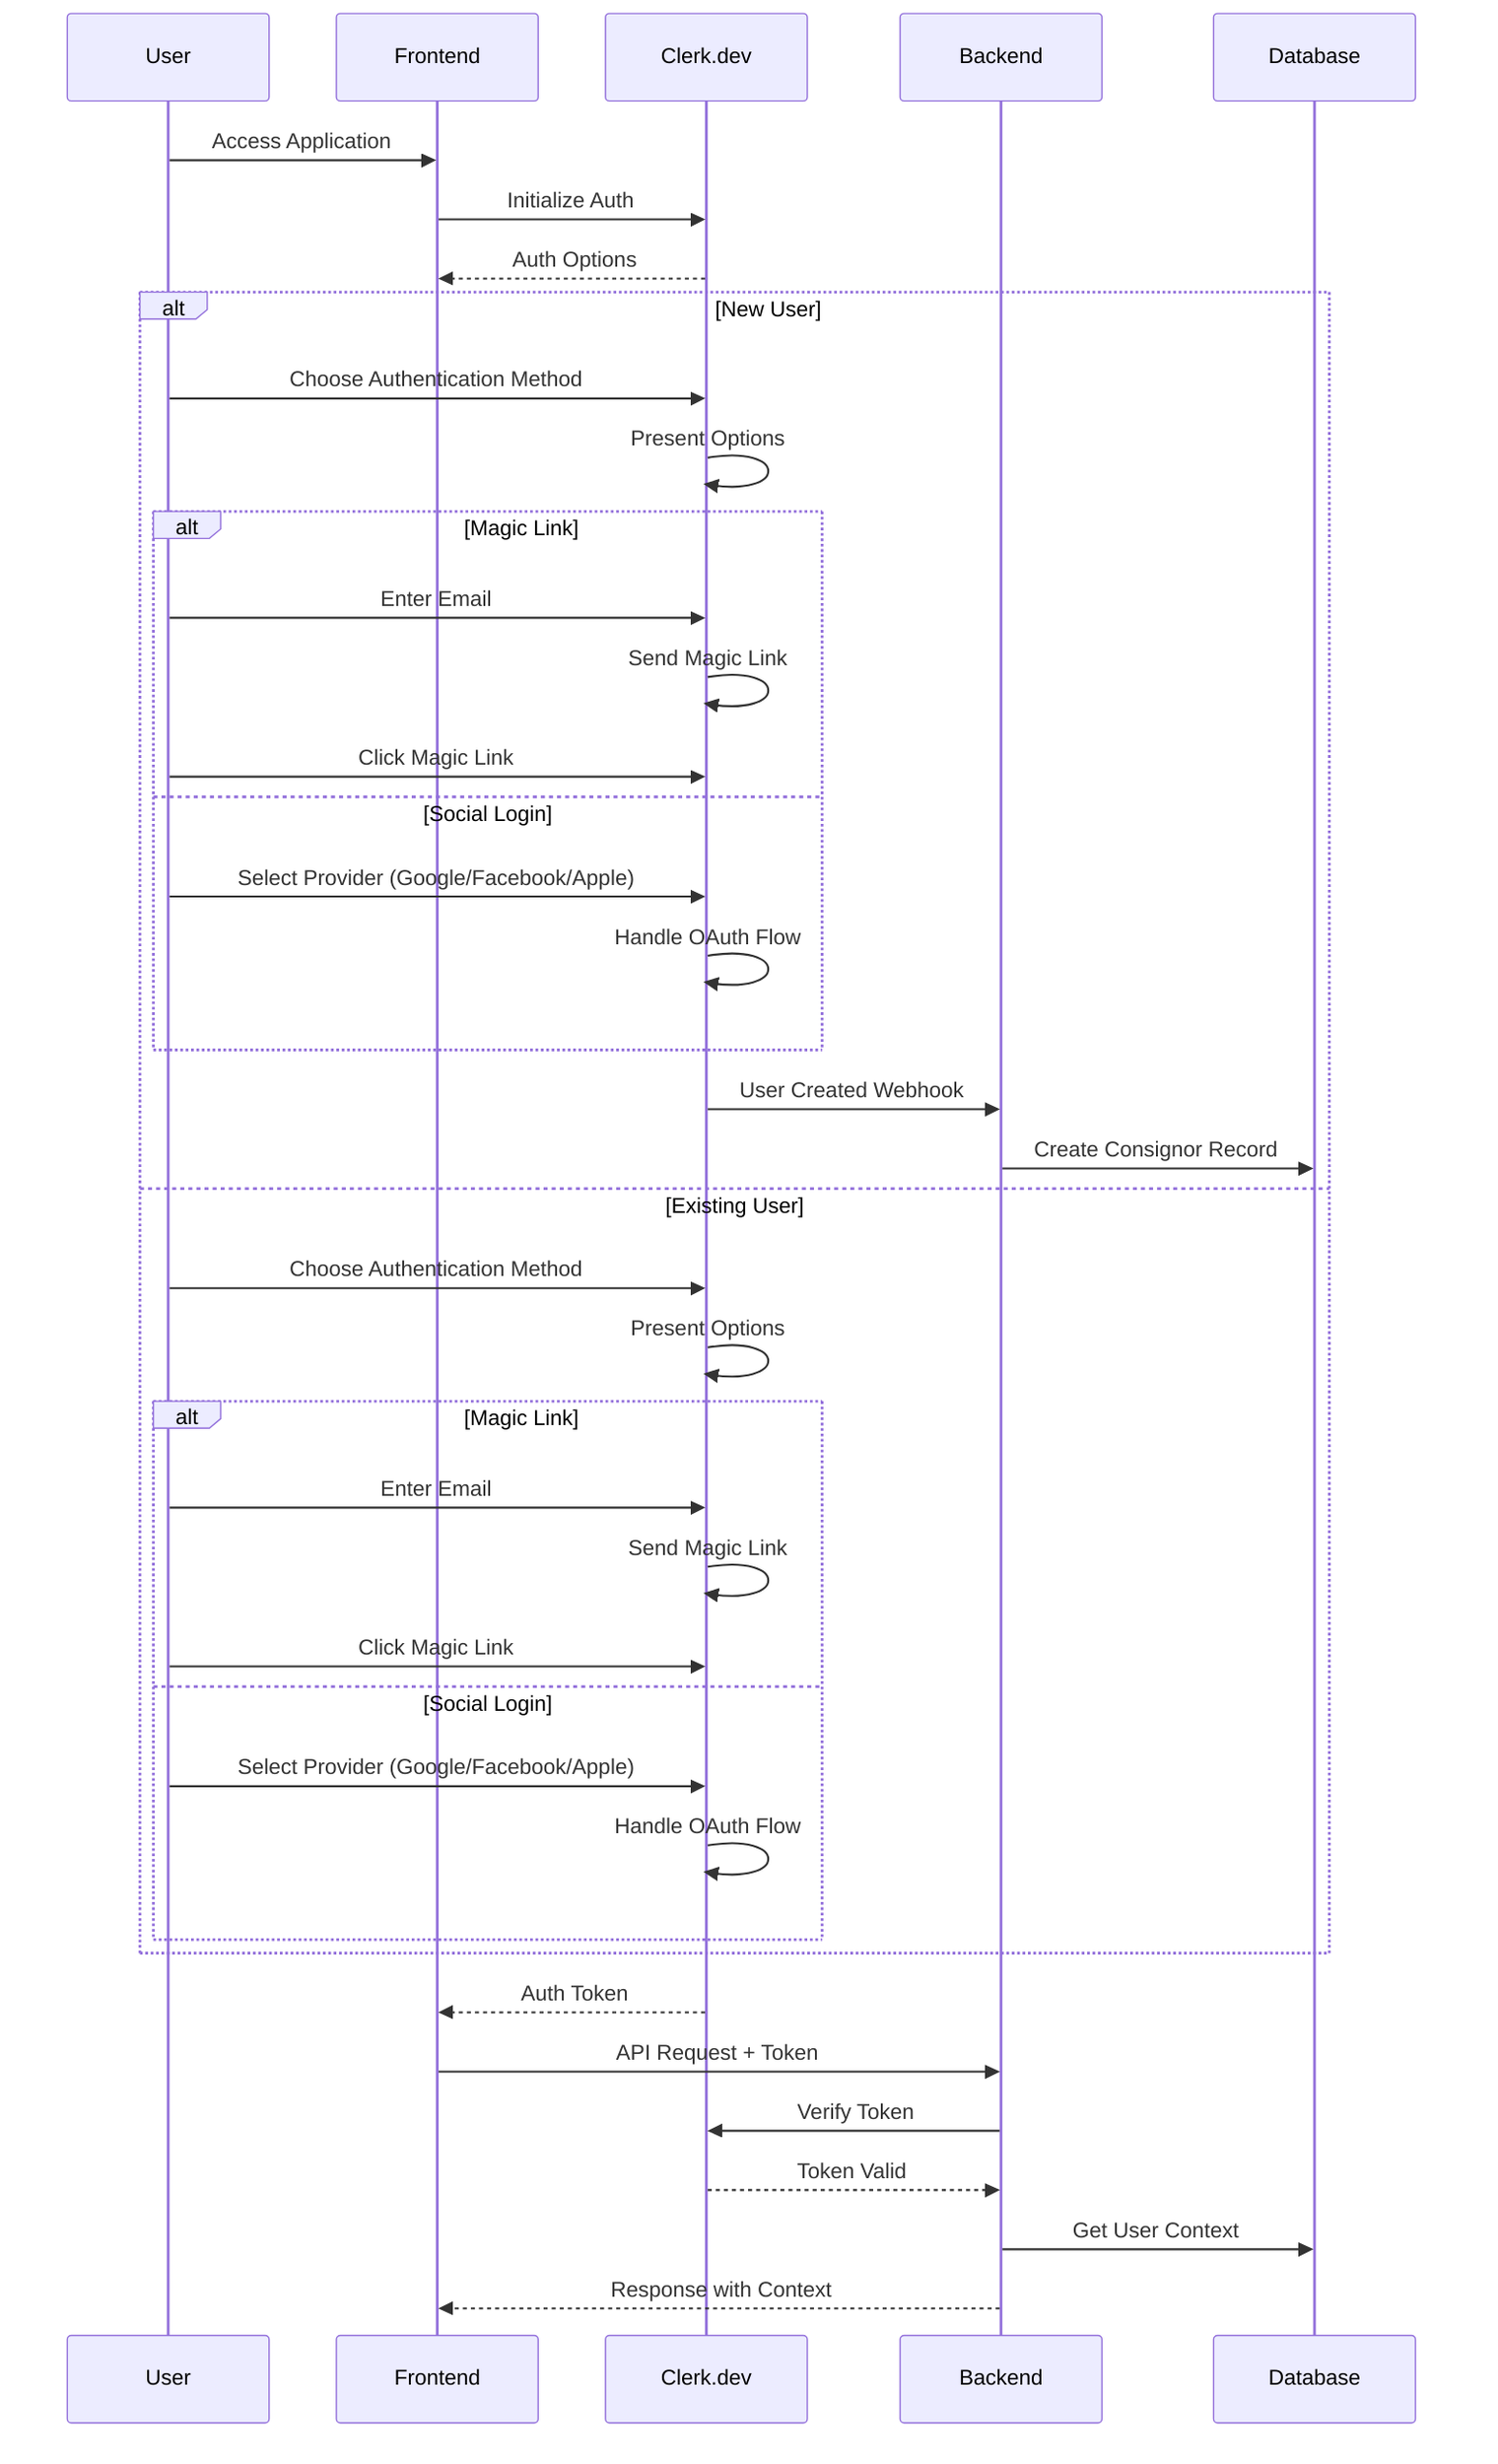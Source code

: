 sequenceDiagram
    participant U as User
    participant FE as Frontend
    participant C as Clerk.dev
    participant API as Backend
    participant DB as Database

    U->>FE: Access Application
    FE->>C: Initialize Auth
    C-->>FE: Auth Options

    alt New User
        U->>C: Choose Authentication Method
        C->>C: Present Options
        alt Magic Link
            U->>C: Enter Email
            C->>C: Send Magic Link
            U->>C: Click Magic Link
        else Social Login
            U->>C: Select Provider (Google/Facebook/Apple)
            C->>C: Handle OAuth Flow
        end
        C->>API: User Created Webhook
        API->>DB: Create Consignor Record
    else Existing User
        U->>C: Choose Authentication Method
        C->>C: Present Options
        alt Magic Link
            U->>C: Enter Email
            C->>C: Send Magic Link
            U->>C: Click Magic Link
        else Social Login
            U->>C: Select Provider (Google/Facebook/Apple)
            C->>C: Handle OAuth Flow
        end
    end

    C-->>FE: Auth Token
    FE->>API: API Request + Token
    API->>C: Verify Token
    C-->>API: Token Valid
    API->>DB: Get User Context
    API-->>FE: Response with Context